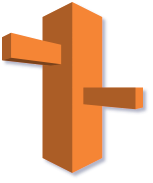 <mxfile type="MultiCloud">
	<diagram id="diagram_1" name="AWS components">
		<mxGraphModel dx="1015" dy="661" grid="1" gridSize="10" guides="1" tooltips="1" connect="1" arrows="1" fold="1" page="1" pageScale="1" pageWidth="850" pageHeight="1100" math="0" shadow="1">
			<root>
				<mxCell id="0"/>
				<mxCell id="1" parent="0"/>
				<mxCell id="vertex:route_53:route_53" value="" style="outlineConnect=0;dashed=0;verticalLabelPosition=bottom;verticalAlign=top;align=left;html=1;shape=mxgraph.aws3.route_53;fillColor=#F58536;gradientColor=none;" parent="1" vertex="1">
					<mxGeometry width="70.5" height="85.5" as="geometry"/>
				</mxCell>
			</root>
		</mxGraphModel>
	</diagram>
</mxfile>